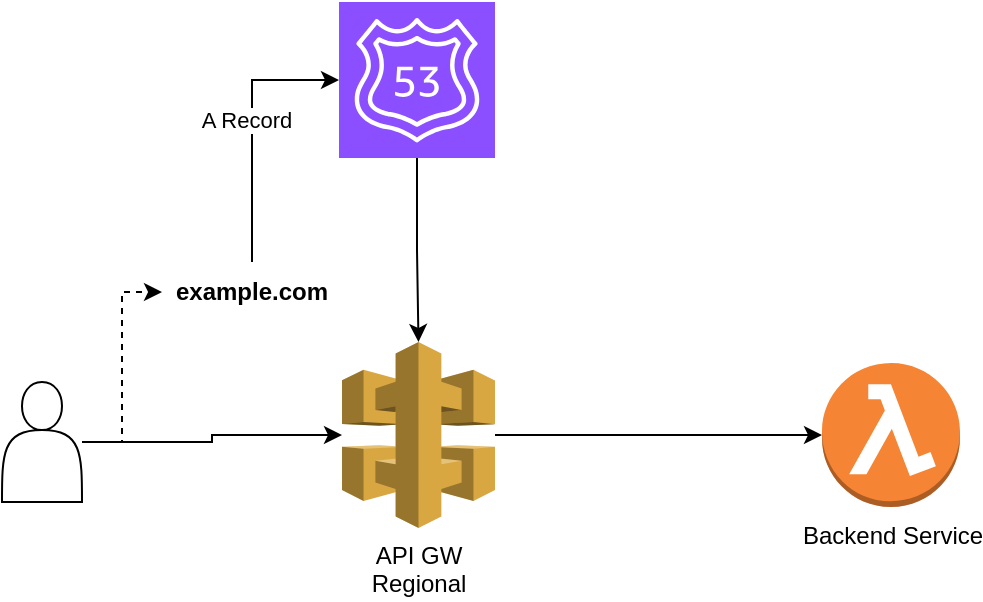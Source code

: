 <mxfile version="28.1.0">
  <diagram name="Page-1" id="pDuGo_FIUqFteQ6fS-C0">
    <mxGraphModel dx="925" dy="551" grid="1" gridSize="10" guides="1" tooltips="1" connect="1" arrows="1" fold="1" page="1" pageScale="1" pageWidth="850" pageHeight="1100" math="0" shadow="0">
      <root>
        <mxCell id="0" />
        <mxCell id="1" parent="0" />
        <mxCell id="xEVY77_lLVKa4HjOwzNd-2" style="edgeStyle=orthogonalEdgeStyle;rounded=0;orthogonalLoop=1;jettySize=auto;html=1;" edge="1" parent="1" source="de43SDdeIP7dPrQkj7_o-1" target="xEVY77_lLVKa4HjOwzNd-1">
          <mxGeometry relative="1" as="geometry" />
        </mxCell>
        <mxCell id="de43SDdeIP7dPrQkj7_o-1" value="API GW&lt;div&gt;Regional&lt;/div&gt;" style="outlineConnect=0;dashed=0;verticalLabelPosition=bottom;verticalAlign=top;align=center;html=1;shape=mxgraph.aws3.api_gateway;fillColor=#D9A741;gradientColor=none;" parent="1" vertex="1">
          <mxGeometry x="200" y="240" width="76.5" height="93" as="geometry" />
        </mxCell>
        <mxCell id="de43SDdeIP7dPrQkj7_o-2" value="" style="sketch=0;points=[[0,0,0],[0.25,0,0],[0.5,0,0],[0.75,0,0],[1,0,0],[0,1,0],[0.25,1,0],[0.5,1,0],[0.75,1,0],[1,1,0],[0,0.25,0],[0,0.5,0],[0,0.75,0],[1,0.25,0],[1,0.5,0],[1,0.75,0]];outlineConnect=0;fontColor=#232F3E;fillColor=#8C4FFF;strokeColor=#ffffff;dashed=0;verticalLabelPosition=bottom;verticalAlign=top;align=center;html=1;fontSize=12;fontStyle=0;aspect=fixed;shape=mxgraph.aws4.resourceIcon;resIcon=mxgraph.aws4.route_53;" parent="1" vertex="1">
          <mxGeometry x="198.5" y="70" width="78" height="78" as="geometry" />
        </mxCell>
        <mxCell id="de43SDdeIP7dPrQkj7_o-4" value="example.com" style="text;html=1;align=center;verticalAlign=middle;whiteSpace=wrap;rounded=0;fontStyle=1" parent="1" vertex="1">
          <mxGeometry x="110" y="200" width="90" height="30" as="geometry" />
        </mxCell>
        <mxCell id="de43SDdeIP7dPrQkj7_o-5" style="edgeStyle=orthogonalEdgeStyle;rounded=0;orthogonalLoop=1;jettySize=auto;html=1;entryX=0;entryY=0.5;entryDx=0;entryDy=0;entryPerimeter=0;" parent="1" source="de43SDdeIP7dPrQkj7_o-4" target="de43SDdeIP7dPrQkj7_o-2" edge="1">
          <mxGeometry relative="1" as="geometry" />
        </mxCell>
        <mxCell id="de43SDdeIP7dPrQkj7_o-6" value="A Record" style="edgeLabel;html=1;align=center;verticalAlign=middle;resizable=0;points=[];" parent="de43SDdeIP7dPrQkj7_o-5" vertex="1" connectable="0">
          <mxGeometry x="0.056" y="3" relative="1" as="geometry">
            <mxPoint as="offset" />
          </mxGeometry>
        </mxCell>
        <mxCell id="de43SDdeIP7dPrQkj7_o-7" style="edgeStyle=orthogonalEdgeStyle;rounded=0;orthogonalLoop=1;jettySize=auto;html=1;entryX=0.5;entryY=0;entryDx=0;entryDy=0;entryPerimeter=0;" parent="1" source="de43SDdeIP7dPrQkj7_o-2" target="de43SDdeIP7dPrQkj7_o-1" edge="1">
          <mxGeometry relative="1" as="geometry" />
        </mxCell>
        <mxCell id="de43SDdeIP7dPrQkj7_o-9" style="edgeStyle=orthogonalEdgeStyle;rounded=0;orthogonalLoop=1;jettySize=auto;html=1;" parent="1" source="de43SDdeIP7dPrQkj7_o-8" target="de43SDdeIP7dPrQkj7_o-1" edge="1">
          <mxGeometry relative="1" as="geometry" />
        </mxCell>
        <mxCell id="de43SDdeIP7dPrQkj7_o-11" style="edgeStyle=orthogonalEdgeStyle;rounded=0;orthogonalLoop=1;jettySize=auto;html=1;entryX=0;entryY=0.5;entryDx=0;entryDy=0;dashed=1;" parent="1" source="de43SDdeIP7dPrQkj7_o-8" target="de43SDdeIP7dPrQkj7_o-4" edge="1">
          <mxGeometry relative="1" as="geometry" />
        </mxCell>
        <mxCell id="de43SDdeIP7dPrQkj7_o-8" value="" style="shape=actor;whiteSpace=wrap;html=1;" parent="1" vertex="1">
          <mxGeometry x="30" y="260" width="40" height="60" as="geometry" />
        </mxCell>
        <mxCell id="xEVY77_lLVKa4HjOwzNd-1" value="Backend Service" style="outlineConnect=0;dashed=0;verticalLabelPosition=bottom;verticalAlign=top;align=center;html=1;shape=mxgraph.aws3.lambda_function;fillColor=#F58534;gradientColor=none;" vertex="1" parent="1">
          <mxGeometry x="440" y="250.5" width="69" height="72" as="geometry" />
        </mxCell>
      </root>
    </mxGraphModel>
  </diagram>
</mxfile>
